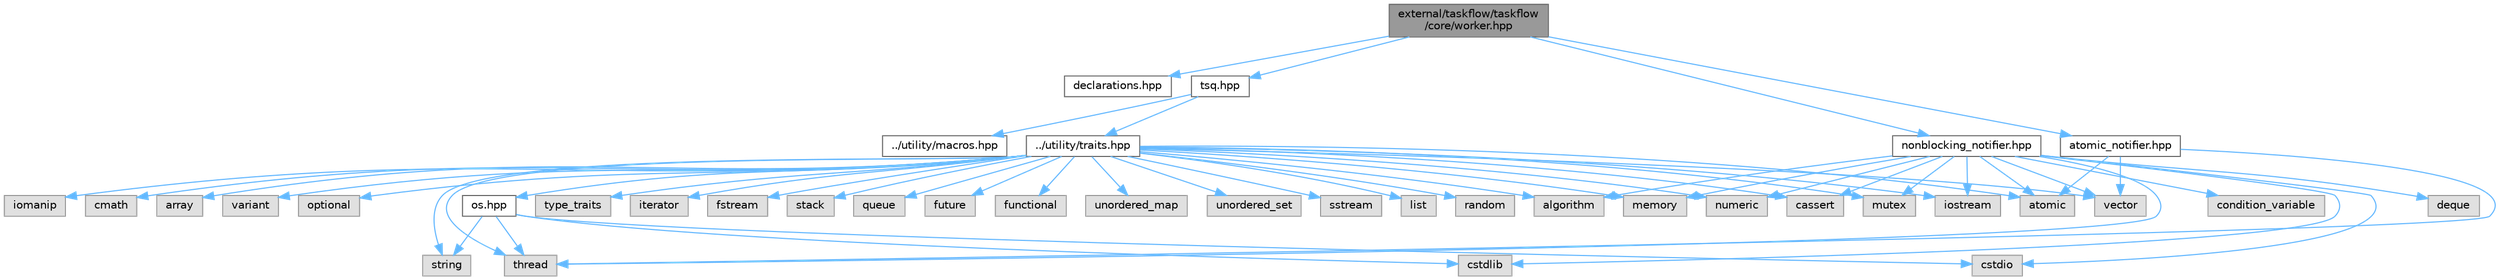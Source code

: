 digraph "external/taskflow/taskflow/core/worker.hpp"
{
 // LATEX_PDF_SIZE
  bgcolor="transparent";
  edge [fontname=Helvetica,fontsize=10,labelfontname=Helvetica,labelfontsize=10];
  node [fontname=Helvetica,fontsize=10,shape=box,height=0.2,width=0.4];
  Node1 [id="Node000001",label="external/taskflow/taskflow\l/core/worker.hpp",height=0.2,width=0.4,color="gray40", fillcolor="grey60", style="filled", fontcolor="black",tooltip="worker include file"];
  Node1 -> Node2 [id="edge55_Node000001_Node000002",color="steelblue1",style="solid",tooltip=" "];
  Node2 [id="Node000002",label="declarations.hpp",height=0.2,width=0.4,color="grey40", fillcolor="white", style="filled",URL="$declarations_8hpp.html",tooltip=" "];
  Node1 -> Node3 [id="edge56_Node000001_Node000003",color="steelblue1",style="solid",tooltip=" "];
  Node3 [id="Node000003",label="tsq.hpp",height=0.2,width=0.4,color="grey40", fillcolor="white", style="filled",URL="$tsq_8hpp.html",tooltip="task queue include file"];
  Node3 -> Node4 [id="edge57_Node000003_Node000004",color="steelblue1",style="solid",tooltip=" "];
  Node4 [id="Node000004",label="../utility/macros.hpp",height=0.2,width=0.4,color="grey40", fillcolor="white", style="filled",URL="$macros_8hpp.html",tooltip=" "];
  Node3 -> Node5 [id="edge58_Node000003_Node000005",color="steelblue1",style="solid",tooltip=" "];
  Node5 [id="Node000005",label="../utility/traits.hpp",height=0.2,width=0.4,color="grey40", fillcolor="white", style="filled",URL="$taskflow_2utility_2traits_8hpp.html",tooltip=" "];
  Node5 -> Node6 [id="edge59_Node000005_Node000006",color="steelblue1",style="solid",tooltip=" "];
  Node6 [id="Node000006",label="type_traits",height=0.2,width=0.4,color="grey60", fillcolor="#E0E0E0", style="filled",tooltip=" "];
  Node5 -> Node7 [id="edge60_Node000005_Node000007",color="steelblue1",style="solid",tooltip=" "];
  Node7 [id="Node000007",label="iterator",height=0.2,width=0.4,color="grey60", fillcolor="#E0E0E0", style="filled",tooltip=" "];
  Node5 -> Node8 [id="edge61_Node000005_Node000008",color="steelblue1",style="solid",tooltip=" "];
  Node8 [id="Node000008",label="iostream",height=0.2,width=0.4,color="grey60", fillcolor="#E0E0E0", style="filled",tooltip=" "];
  Node5 -> Node9 [id="edge62_Node000005_Node000009",color="steelblue1",style="solid",tooltip=" "];
  Node9 [id="Node000009",label="fstream",height=0.2,width=0.4,color="grey60", fillcolor="#E0E0E0", style="filled",tooltip=" "];
  Node5 -> Node10 [id="edge63_Node000005_Node000010",color="steelblue1",style="solid",tooltip=" "];
  Node10 [id="Node000010",label="mutex",height=0.2,width=0.4,color="grey60", fillcolor="#E0E0E0", style="filled",tooltip=" "];
  Node5 -> Node11 [id="edge64_Node000005_Node000011",color="steelblue1",style="solid",tooltip=" "];
  Node11 [id="Node000011",label="stack",height=0.2,width=0.4,color="grey60", fillcolor="#E0E0E0", style="filled",tooltip=" "];
  Node5 -> Node12 [id="edge65_Node000005_Node000012",color="steelblue1",style="solid",tooltip=" "];
  Node12 [id="Node000012",label="queue",height=0.2,width=0.4,color="grey60", fillcolor="#E0E0E0", style="filled",tooltip=" "];
  Node5 -> Node13 [id="edge66_Node000005_Node000013",color="steelblue1",style="solid",tooltip=" "];
  Node13 [id="Node000013",label="vector",height=0.2,width=0.4,color="grey60", fillcolor="#E0E0E0", style="filled",tooltip=" "];
  Node5 -> Node14 [id="edge67_Node000005_Node000014",color="steelblue1",style="solid",tooltip=" "];
  Node14 [id="Node000014",label="algorithm",height=0.2,width=0.4,color="grey60", fillcolor="#E0E0E0", style="filled",tooltip=" "];
  Node5 -> Node15 [id="edge68_Node000005_Node000015",color="steelblue1",style="solid",tooltip=" "];
  Node15 [id="Node000015",label="memory",height=0.2,width=0.4,color="grey60", fillcolor="#E0E0E0", style="filled",tooltip=" "];
  Node5 -> Node16 [id="edge69_Node000005_Node000016",color="steelblue1",style="solid",tooltip=" "];
  Node16 [id="Node000016",label="atomic",height=0.2,width=0.4,color="grey60", fillcolor="#E0E0E0", style="filled",tooltip=" "];
  Node5 -> Node17 [id="edge70_Node000005_Node000017",color="steelblue1",style="solid",tooltip=" "];
  Node17 [id="Node000017",label="thread",height=0.2,width=0.4,color="grey60", fillcolor="#E0E0E0", style="filled",tooltip=" "];
  Node5 -> Node18 [id="edge71_Node000005_Node000018",color="steelblue1",style="solid",tooltip=" "];
  Node18 [id="Node000018",label="future",height=0.2,width=0.4,color="grey60", fillcolor="#E0E0E0", style="filled",tooltip=" "];
  Node5 -> Node19 [id="edge72_Node000005_Node000019",color="steelblue1",style="solid",tooltip=" "];
  Node19 [id="Node000019",label="functional",height=0.2,width=0.4,color="grey60", fillcolor="#E0E0E0", style="filled",tooltip=" "];
  Node5 -> Node20 [id="edge73_Node000005_Node000020",color="steelblue1",style="solid",tooltip=" "];
  Node20 [id="Node000020",label="unordered_map",height=0.2,width=0.4,color="grey60", fillcolor="#E0E0E0", style="filled",tooltip=" "];
  Node5 -> Node21 [id="edge74_Node000005_Node000021",color="steelblue1",style="solid",tooltip=" "];
  Node21 [id="Node000021",label="unordered_set",height=0.2,width=0.4,color="grey60", fillcolor="#E0E0E0", style="filled",tooltip=" "];
  Node5 -> Node22 [id="edge75_Node000005_Node000022",color="steelblue1",style="solid",tooltip=" "];
  Node22 [id="Node000022",label="sstream",height=0.2,width=0.4,color="grey60", fillcolor="#E0E0E0", style="filled",tooltip=" "];
  Node5 -> Node23 [id="edge76_Node000005_Node000023",color="steelblue1",style="solid",tooltip=" "];
  Node23 [id="Node000023",label="list",height=0.2,width=0.4,color="grey60", fillcolor="#E0E0E0", style="filled",tooltip=" "];
  Node5 -> Node24 [id="edge77_Node000005_Node000024",color="steelblue1",style="solid",tooltip=" "];
  Node24 [id="Node000024",label="numeric",height=0.2,width=0.4,color="grey60", fillcolor="#E0E0E0", style="filled",tooltip=" "];
  Node5 -> Node25 [id="edge78_Node000005_Node000025",color="steelblue1",style="solid",tooltip=" "];
  Node25 [id="Node000025",label="random",height=0.2,width=0.4,color="grey60", fillcolor="#E0E0E0", style="filled",tooltip=" "];
  Node5 -> Node26 [id="edge79_Node000005_Node000026",color="steelblue1",style="solid",tooltip=" "];
  Node26 [id="Node000026",label="iomanip",height=0.2,width=0.4,color="grey60", fillcolor="#E0E0E0", style="filled",tooltip=" "];
  Node5 -> Node27 [id="edge80_Node000005_Node000027",color="steelblue1",style="solid",tooltip=" "];
  Node27 [id="Node000027",label="cassert",height=0.2,width=0.4,color="grey60", fillcolor="#E0E0E0", style="filled",tooltip=" "];
  Node5 -> Node28 [id="edge81_Node000005_Node000028",color="steelblue1",style="solid",tooltip=" "];
  Node28 [id="Node000028",label="cmath",height=0.2,width=0.4,color="grey60", fillcolor="#E0E0E0", style="filled",tooltip=" "];
  Node5 -> Node29 [id="edge82_Node000005_Node000029",color="steelblue1",style="solid",tooltip=" "];
  Node29 [id="Node000029",label="array",height=0.2,width=0.4,color="grey60", fillcolor="#E0E0E0", style="filled",tooltip=" "];
  Node5 -> Node30 [id="edge83_Node000005_Node000030",color="steelblue1",style="solid",tooltip=" "];
  Node30 [id="Node000030",label="string",height=0.2,width=0.4,color="grey60", fillcolor="#E0E0E0", style="filled",tooltip=" "];
  Node5 -> Node31 [id="edge84_Node000005_Node000031",color="steelblue1",style="solid",tooltip=" "];
  Node31 [id="Node000031",label="variant",height=0.2,width=0.4,color="grey60", fillcolor="#E0E0E0", style="filled",tooltip=" "];
  Node5 -> Node32 [id="edge85_Node000005_Node000032",color="steelblue1",style="solid",tooltip=" "];
  Node32 [id="Node000032",label="optional",height=0.2,width=0.4,color="grey60", fillcolor="#E0E0E0", style="filled",tooltip=" "];
  Node5 -> Node33 [id="edge86_Node000005_Node000033",color="steelblue1",style="solid",tooltip=" "];
  Node33 [id="Node000033",label="os.hpp",height=0.2,width=0.4,color="grey40", fillcolor="white", style="filled",URL="$os_8hpp.html",tooltip=" "];
  Node33 -> Node34 [id="edge87_Node000033_Node000034",color="steelblue1",style="solid",tooltip=" "];
  Node34 [id="Node000034",label="cstdlib",height=0.2,width=0.4,color="grey60", fillcolor="#E0E0E0", style="filled",tooltip=" "];
  Node33 -> Node35 [id="edge88_Node000033_Node000035",color="steelblue1",style="solid",tooltip=" "];
  Node35 [id="Node000035",label="cstdio",height=0.2,width=0.4,color="grey60", fillcolor="#E0E0E0", style="filled",tooltip=" "];
  Node33 -> Node30 [id="edge89_Node000033_Node000030",color="steelblue1",style="solid",tooltip=" "];
  Node33 -> Node17 [id="edge90_Node000033_Node000017",color="steelblue1",style="solid",tooltip=" "];
  Node1 -> Node36 [id="edge91_Node000001_Node000036",color="steelblue1",style="solid",tooltip=" "];
  Node36 [id="Node000036",label="atomic_notifier.hpp",height=0.2,width=0.4,color="grey40", fillcolor="white", style="filled",URL="$atomic__notifier_8hpp.html",tooltip=" "];
  Node36 -> Node16 [id="edge92_Node000036_Node000016",color="steelblue1",style="solid",tooltip=" "];
  Node36 -> Node17 [id="edge93_Node000036_Node000017",color="steelblue1",style="solid",tooltip=" "];
  Node36 -> Node13 [id="edge94_Node000036_Node000013",color="steelblue1",style="solid",tooltip=" "];
  Node1 -> Node37 [id="edge95_Node000001_Node000037",color="steelblue1",style="solid",tooltip=" "];
  Node37 [id="Node000037",label="nonblocking_notifier.hpp",height=0.2,width=0.4,color="grey40", fillcolor="white", style="filled",URL="$nonblocking__notifier_8hpp.html",tooltip=" "];
  Node37 -> Node8 [id="edge96_Node000037_Node000008",color="steelblue1",style="solid",tooltip=" "];
  Node37 -> Node13 [id="edge97_Node000037_Node000013",color="steelblue1",style="solid",tooltip=" "];
  Node37 -> Node34 [id="edge98_Node000037_Node000034",color="steelblue1",style="solid",tooltip=" "];
  Node37 -> Node35 [id="edge99_Node000037_Node000035",color="steelblue1",style="solid",tooltip=" "];
  Node37 -> Node16 [id="edge100_Node000037_Node000016",color="steelblue1",style="solid",tooltip=" "];
  Node37 -> Node15 [id="edge101_Node000037_Node000015",color="steelblue1",style="solid",tooltip=" "];
  Node37 -> Node38 [id="edge102_Node000037_Node000038",color="steelblue1",style="solid",tooltip=" "];
  Node38 [id="Node000038",label="deque",height=0.2,width=0.4,color="grey60", fillcolor="#E0E0E0", style="filled",tooltip=" "];
  Node37 -> Node10 [id="edge103_Node000037_Node000010",color="steelblue1",style="solid",tooltip=" "];
  Node37 -> Node39 [id="edge104_Node000037_Node000039",color="steelblue1",style="solid",tooltip=" "];
  Node39 [id="Node000039",label="condition_variable",height=0.2,width=0.4,color="grey60", fillcolor="#E0E0E0", style="filled",tooltip=" "];
  Node37 -> Node17 [id="edge105_Node000037_Node000017",color="steelblue1",style="solid",tooltip=" "];
  Node37 -> Node14 [id="edge106_Node000037_Node000014",color="steelblue1",style="solid",tooltip=" "];
  Node37 -> Node24 [id="edge107_Node000037_Node000024",color="steelblue1",style="solid",tooltip=" "];
  Node37 -> Node27 [id="edge108_Node000037_Node000027",color="steelblue1",style="solid",tooltip=" "];
}
